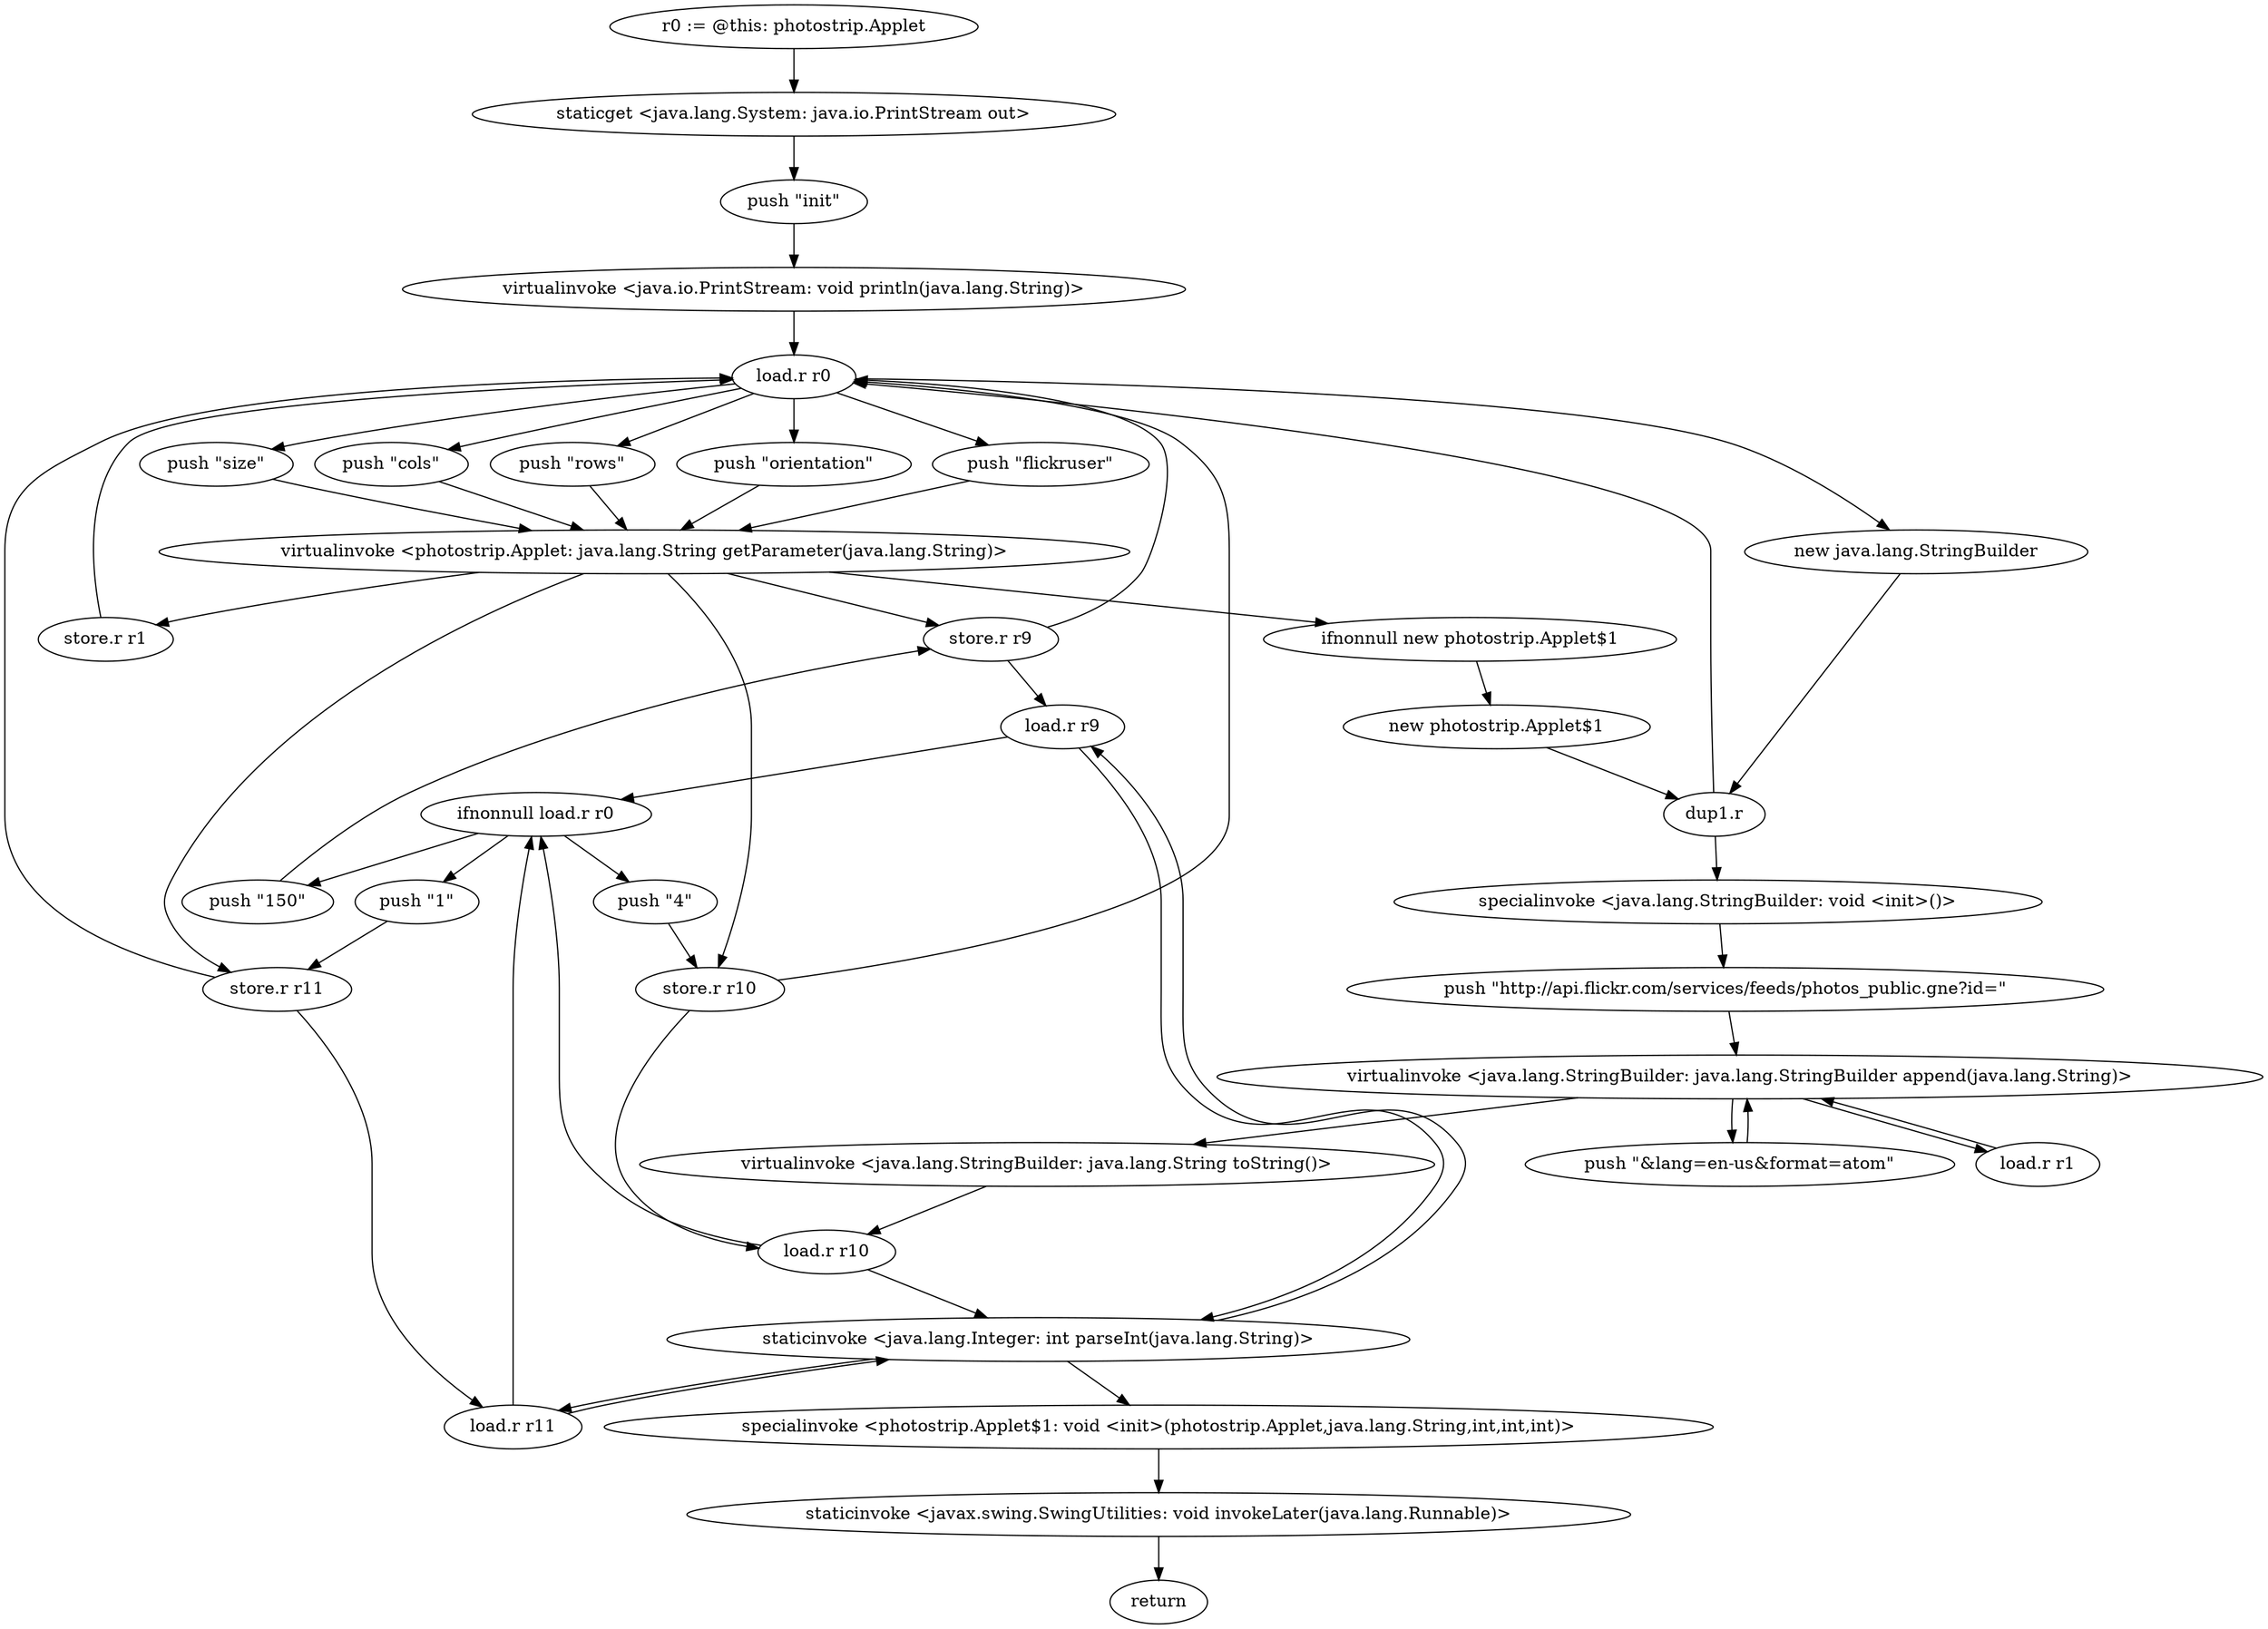 digraph "" {
    "r0 := @this: photostrip.Applet"
    "staticget <java.lang.System: java.io.PrintStream out>"
    "r0 := @this: photostrip.Applet"->"staticget <java.lang.System: java.io.PrintStream out>";
    "push \"init\""
    "staticget <java.lang.System: java.io.PrintStream out>"->"push \"init\"";
    "virtualinvoke <java.io.PrintStream: void println(java.lang.String)>"
    "push \"init\""->"virtualinvoke <java.io.PrintStream: void println(java.lang.String)>";
    "load.r r0"
    "virtualinvoke <java.io.PrintStream: void println(java.lang.String)>"->"load.r r0";
    "push \"flickruser\""
    "load.r r0"->"push \"flickruser\"";
    "virtualinvoke <photostrip.Applet: java.lang.String getParameter(java.lang.String)>"
    "push \"flickruser\""->"virtualinvoke <photostrip.Applet: java.lang.String getParameter(java.lang.String)>";
    "store.r r1"
    "virtualinvoke <photostrip.Applet: java.lang.String getParameter(java.lang.String)>"->"store.r r1";
    "store.r r1"->"load.r r0";
    "push \"size\""
    "load.r r0"->"push \"size\"";
    "push \"size\""->"virtualinvoke <photostrip.Applet: java.lang.String getParameter(java.lang.String)>";
    "store.r r9"
    "virtualinvoke <photostrip.Applet: java.lang.String getParameter(java.lang.String)>"->"store.r r9";
    "load.r r9"
    "store.r r9"->"load.r r9";
    "ifnonnull load.r r0"
    "load.r r9"->"ifnonnull load.r r0";
    "push \"150\""
    "ifnonnull load.r r0"->"push \"150\"";
    "push \"150\""->"store.r r9";
    "store.r r9"->"load.r r0";
    "push \"cols\""
    "load.r r0"->"push \"cols\"";
    "push \"cols\""->"virtualinvoke <photostrip.Applet: java.lang.String getParameter(java.lang.String)>";
    "store.r r10"
    "virtualinvoke <photostrip.Applet: java.lang.String getParameter(java.lang.String)>"->"store.r r10";
    "load.r r10"
    "store.r r10"->"load.r r10";
    "load.r r10"->"ifnonnull load.r r0";
    "push \"4\""
    "ifnonnull load.r r0"->"push \"4\"";
    "push \"4\""->"store.r r10";
    "store.r r10"->"load.r r0";
    "push \"rows\""
    "load.r r0"->"push \"rows\"";
    "push \"rows\""->"virtualinvoke <photostrip.Applet: java.lang.String getParameter(java.lang.String)>";
    "store.r r11"
    "virtualinvoke <photostrip.Applet: java.lang.String getParameter(java.lang.String)>"->"store.r r11";
    "load.r r11"
    "store.r r11"->"load.r r11";
    "load.r r11"->"ifnonnull load.r r0";
    "push \"1\""
    "ifnonnull load.r r0"->"push \"1\"";
    "push \"1\""->"store.r r11";
    "store.r r11"->"load.r r0";
    "push \"orientation\""
    "load.r r0"->"push \"orientation\"";
    "push \"orientation\""->"virtualinvoke <photostrip.Applet: java.lang.String getParameter(java.lang.String)>";
    "ifnonnull new photostrip.Applet$1"
    "virtualinvoke <photostrip.Applet: java.lang.String getParameter(java.lang.String)>"->"ifnonnull new photostrip.Applet$1";
    "new photostrip.Applet$1"
    "ifnonnull new photostrip.Applet$1"->"new photostrip.Applet$1";
    "dup1.r"
    "new photostrip.Applet$1"->"dup1.r";
    "dup1.r"->"load.r r0";
    "new java.lang.StringBuilder"
    "load.r r0"->"new java.lang.StringBuilder";
    "new java.lang.StringBuilder"->"dup1.r";
    "specialinvoke <java.lang.StringBuilder: void <init>()>"
    "dup1.r"->"specialinvoke <java.lang.StringBuilder: void <init>()>";
    "push \"http://api.flickr.com/services/feeds/photos_public.gne?id=\""
    "specialinvoke <java.lang.StringBuilder: void <init>()>"->"push \"http://api.flickr.com/services/feeds/photos_public.gne?id=\"";
    "virtualinvoke <java.lang.StringBuilder: java.lang.StringBuilder append(java.lang.String)>"
    "push \"http://api.flickr.com/services/feeds/photos_public.gne?id=\""->"virtualinvoke <java.lang.StringBuilder: java.lang.StringBuilder append(java.lang.String)>";
    "load.r r1"
    "virtualinvoke <java.lang.StringBuilder: java.lang.StringBuilder append(java.lang.String)>"->"load.r r1";
    "load.r r1"->"virtualinvoke <java.lang.StringBuilder: java.lang.StringBuilder append(java.lang.String)>";
    "push \"&lang=en-us&format=atom\""
    "virtualinvoke <java.lang.StringBuilder: java.lang.StringBuilder append(java.lang.String)>"->"push \"&lang=en-us&format=atom\"";
    "push \"&lang=en-us&format=atom\""->"virtualinvoke <java.lang.StringBuilder: java.lang.StringBuilder append(java.lang.String)>";
    "virtualinvoke <java.lang.StringBuilder: java.lang.String toString()>"
    "virtualinvoke <java.lang.StringBuilder: java.lang.StringBuilder append(java.lang.String)>"->"virtualinvoke <java.lang.StringBuilder: java.lang.String toString()>";
    "virtualinvoke <java.lang.StringBuilder: java.lang.String toString()>"->"load.r r10";
    "staticinvoke <java.lang.Integer: int parseInt(java.lang.String)>"
    "load.r r10"->"staticinvoke <java.lang.Integer: int parseInt(java.lang.String)>";
    "staticinvoke <java.lang.Integer: int parseInt(java.lang.String)>"->"load.r r11";
    "load.r r11"->"staticinvoke <java.lang.Integer: int parseInt(java.lang.String)>";
    "staticinvoke <java.lang.Integer: int parseInt(java.lang.String)>"->"load.r r9";
    "load.r r9"->"staticinvoke <java.lang.Integer: int parseInt(java.lang.String)>";
    "specialinvoke <photostrip.Applet$1: void <init>(photostrip.Applet,java.lang.String,int,int,int)>"
    "staticinvoke <java.lang.Integer: int parseInt(java.lang.String)>"->"specialinvoke <photostrip.Applet$1: void <init>(photostrip.Applet,java.lang.String,int,int,int)>";
    "staticinvoke <javax.swing.SwingUtilities: void invokeLater(java.lang.Runnable)>"
    "specialinvoke <photostrip.Applet$1: void <init>(photostrip.Applet,java.lang.String,int,int,int)>"->"staticinvoke <javax.swing.SwingUtilities: void invokeLater(java.lang.Runnable)>";
    "return"
    "staticinvoke <javax.swing.SwingUtilities: void invokeLater(java.lang.Runnable)>"->"return";
}
